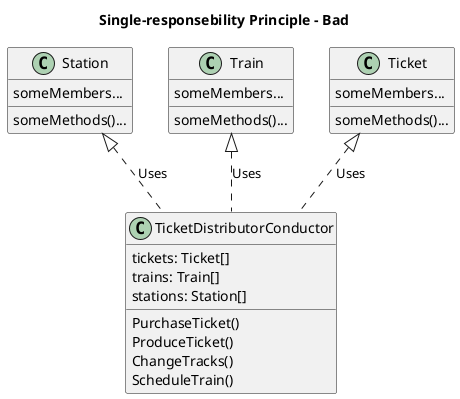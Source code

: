 @startuml
title Single-responsebility Principle - Bad

class TicketDistributorConductor {
    tickets: Ticket[]
    trains: Train[]
    stations: Station[]

    PurchaseTicket()
    ProduceTicket()
    ChangeTracks()
    ScheduleTrain()
}

class Station {
    someMethods()...
    someMembers...
}

class Train {
    someMethods()...
    someMembers...
}

class Ticket {
    someMethods()...
    someMembers...
}

Station <|.. TicketDistributorConductor : Uses
Train <|.. TicketDistributorConductor : Uses
Ticket <|.. TicketDistributorConductor : Uses
@enduml

@startuml
title Single-responsebility Principle - Good

class TicketDistributor {
    tickets: Ticket[]
    stations: Station[]

    PurchaseTicket()
    ProduceTicket()
}

class Conductor {
    trains: Train[]
    stations: Station[]

    ChangeTracks()
    ScheduleTrain()
}


class Station {
    someMethods()...
    someMembers...
    static stations: Station[]
}

class Train {
    someMethods()...
    someMembers...
}

class Ticket {
    someMethods()...
    someMembers...
}

Station <|.. TicketDistributor : Uses
Station <|.. Conductor : Uses
Train <|.. Conductor : Uses
Ticket <|.. TicketDistributor : Uses
@enduml